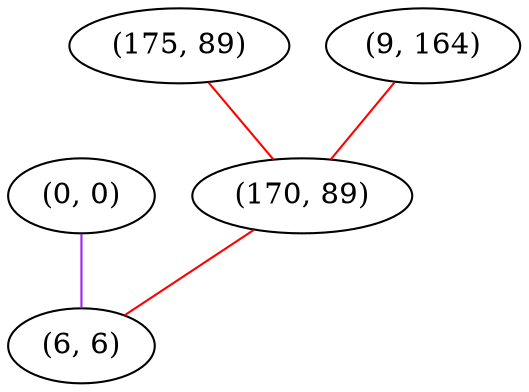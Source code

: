 graph "" {
"(0, 0)";
"(175, 89)";
"(9, 164)";
"(170, 89)";
"(6, 6)";
"(0, 0)" -- "(6, 6)"  [color=purple, key=0, weight=4];
"(175, 89)" -- "(170, 89)"  [color=red, key=0, weight=1];
"(9, 164)" -- "(170, 89)"  [color=red, key=0, weight=1];
"(170, 89)" -- "(6, 6)"  [color=red, key=0, weight=1];
}
